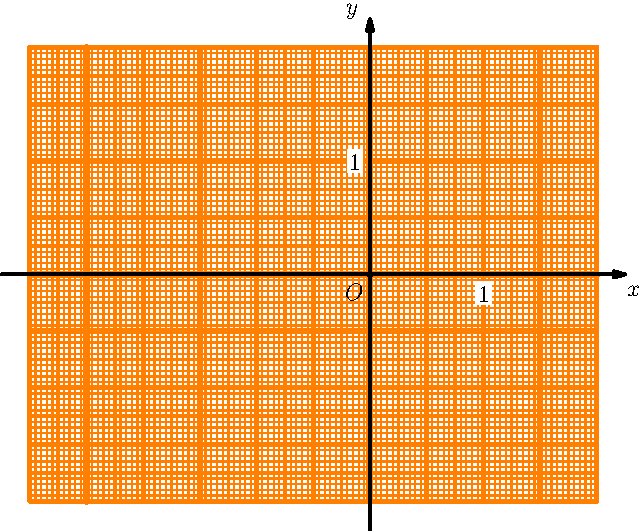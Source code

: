 import graph;

void graphicrules(picture pic=currentpicture, real unit=1cm,
                  real xunit=unit != 0 ? unit : 0,
                  real yunit=unit != 0 ? unit : 0,
                  real xmin, real xmax, real ymin, real ymax)
{
  xlimits(xmin, xmax);
  ylimits(ymin, ymax);
  pic.unitsize(2cm);
}

picture millimeterpaper(picture pic=currentpicture, pair O=(0,0),
                        real xmin=infinity, real xmax=infinity,
                        real ymin=infinity, real ymax=infinity,
                        pen p=.5bp+orange)
{
  picture opic;
  real
    cofx=pic.xunitsize/cm,
    cofy=pic.yunitsize/cm;
  real
    xmin= (xmin == infinity) ? pic.userMin().x*cofx : xmin*cofx,
    xmax= (xmax == infinity) ? pic.userMax().x*cofx : xmax*cofx,
    ymin= (ymin == infinity) ? pic.userMin().y*cofy : ymin*cofy,
    ymax= (ymax == infinity) ? pic.userMax().y*cofy : ymax*cofy;
  path
    ph=(xmin*cm,0)--(xmax*cm,0),
    pv=(0,ymin*cm)--(0,ymax*cm);
  real [] step={5, 1, .5, .1};
  pen [] p_={ p, scale(.7)*p, scale(.4)*p, scale(.2)*p};

  for (int j=0; j<4; ++j)
    {
      for (real i=O.y; i<= ymax; i+=step[j])
        draw(opic, shift(0,i*cm)*ph, p_[j]);
      for (real i=O.y; i>=ymin ; i-=step[j])
        draw(opic, shift(0,i*cm)*ph, p_[j]);
      for (real i=O.x; i<=xmax; i+=step[j])
        draw(opic, shift(i*cm,0)*pv, p_[j]);
      for (real i=O.x; i>=xmin; i-=step[j])
        draw(opic, shift(i*cm,0)*pv, p_[j]);
    }

  return opic;
}

graphicrules(xunit=2cm, yunit=1.5cm, xmin=-3, xmax=2, ymin=-2, ymax=2);
add(millimeterpaper(p=3bp+orange),(0,0));
xaxis(xmin=-3, xmax=2, Ticks("%"));
yaxis(ymin=-2, ymax=2, Ticks("%"));
xequals(Label("$y$",align=2NW),0,ymin=-2.25, ymax=2.25, p=linewidth(1.5pt), Arrow(2mm));
yequals(Label("$x$",align=2SE),0,xmin=-3.25, xmax=2.25, p=linewidth(1.5pt), Arrow(2mm));
labelx(Label("$1$",UnFill), 1);
labely(Label("$1$",UnFill), 1);
labelx("$O$",0,SW);
dot((0,0));
